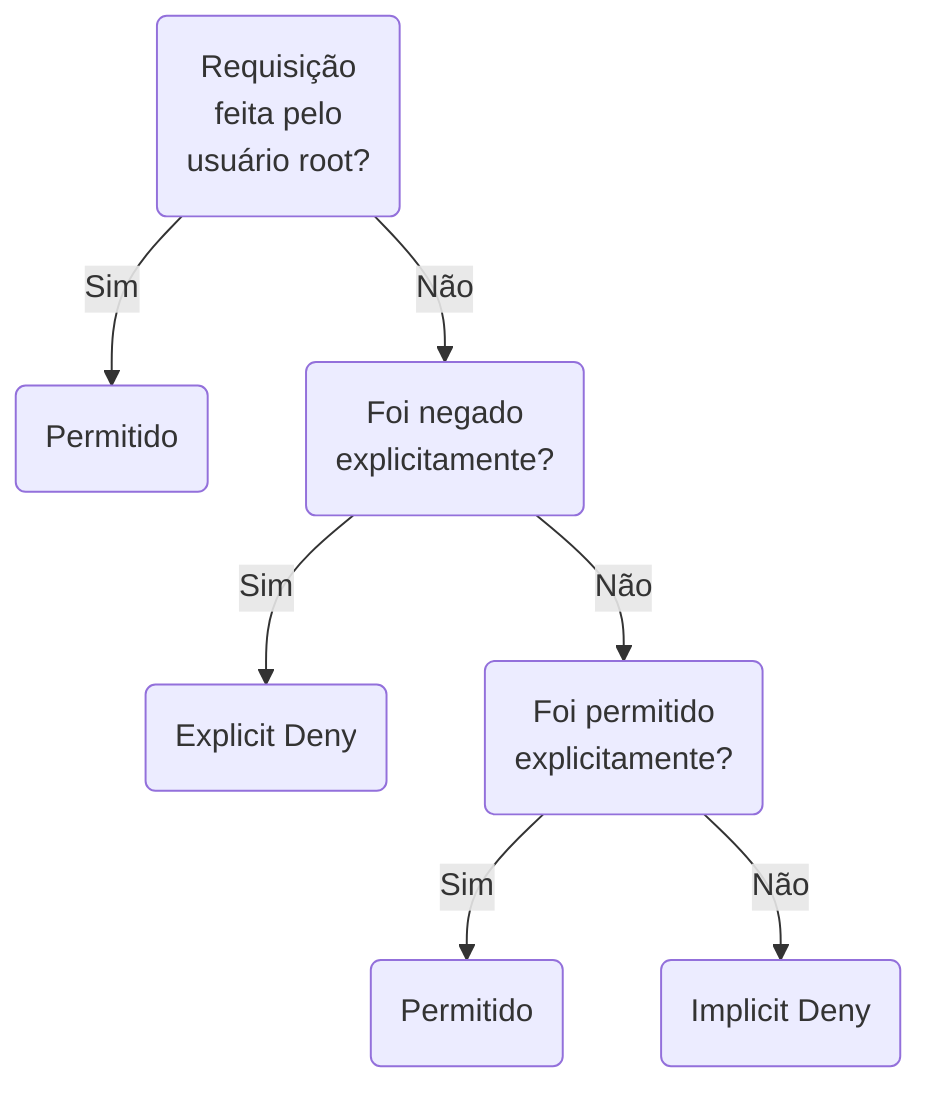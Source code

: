graph TD
    A1(Requisição<br>feita pelo<br>usuário root?)
    A2(Permitido)

    B1(Foi negado<br>explicitamente?)
    B2(Explicit Deny)

    C1(Foi permitido<br>explicitamente?)
    C2(Permitido)
    C3(Implicit Deny)

    A1 -->|Sim| A2
    A1 -->|Não| B1
    B1 -->|Sim| B2
    B1 -->|Não| C1
    C1 -->|Sim| C2
    C1 -->|Não| C3